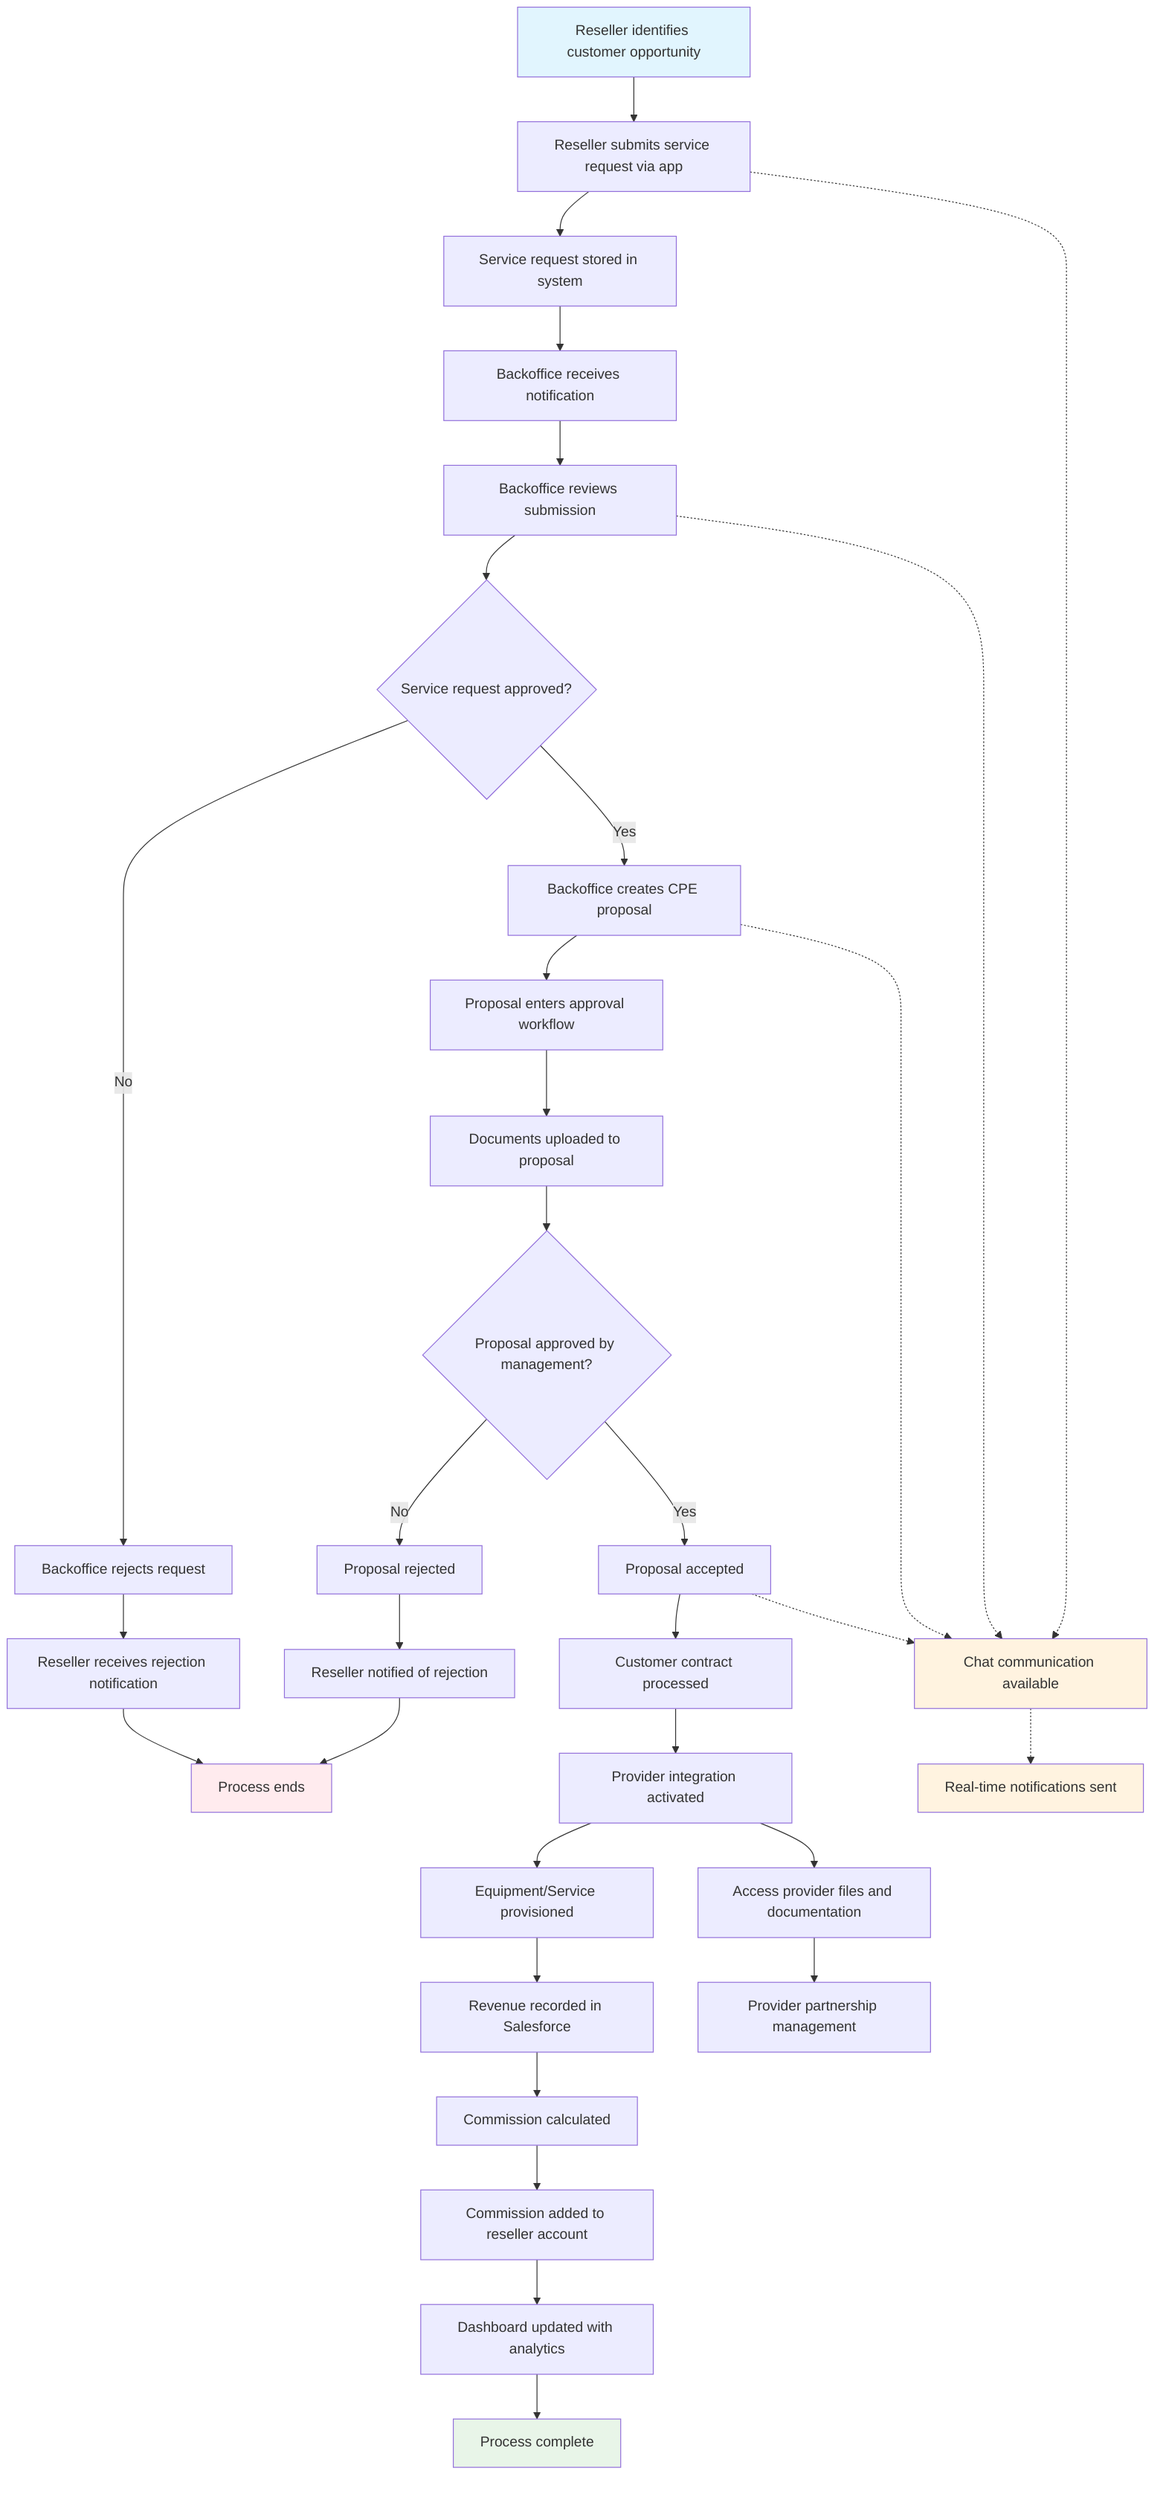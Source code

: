 graph TD
    A[Reseller identifies customer opportunity] --> B[Reseller submits service request via app]
    B --> C[Service request stored in system]
    C --> D[Backoffice receives notification]
    
    D --> E[Backoffice reviews submission]
    E --> F{Service request approved?}
    
    F -->|No| G[Backoffice rejects request]
    G --> H[Reseller receives rejection notification]
    H --> I[Process ends]
    
    F -->|Yes| J[Backoffice creates CPE proposal]
    J --> K[Proposal enters approval workflow]
    K --> L[Documents uploaded to proposal]
    
    L --> M{Proposal approved by management?}
    M -->|No| N[Proposal rejected]
    N --> O[Reseller notified of rejection]
    O --> I
    
    M -->|Yes| P[Proposal accepted]
    P --> Q[Customer contract processed]
    Q --> R[Provider integration activated]
    R --> S[Equipment/Service provisioned]
    
    S --> T[Revenue recorded in Salesforce]
    T --> U[Commission calculated]
    U --> V[Commission added to reseller account]
    
    V --> W[Dashboard updated with analytics]
    W --> X[Process complete]
    
    %% Communication flow
    B -.-> Y[Chat communication available]
    E -.-> Y
    J -.-> Y
    P -.-> Y
    Y -.-> Z[Real-time notifications sent]
    
    %% Provider management
    R --> AA[Access provider files and documentation]
    AA --> AB[Provider partnership management]
    
    style A fill:#e1f5fe
    style X fill:#e8f5e8
    style I fill:#ffebee
    style Y fill:#fff3e0
    style Z fill:#fff3e0